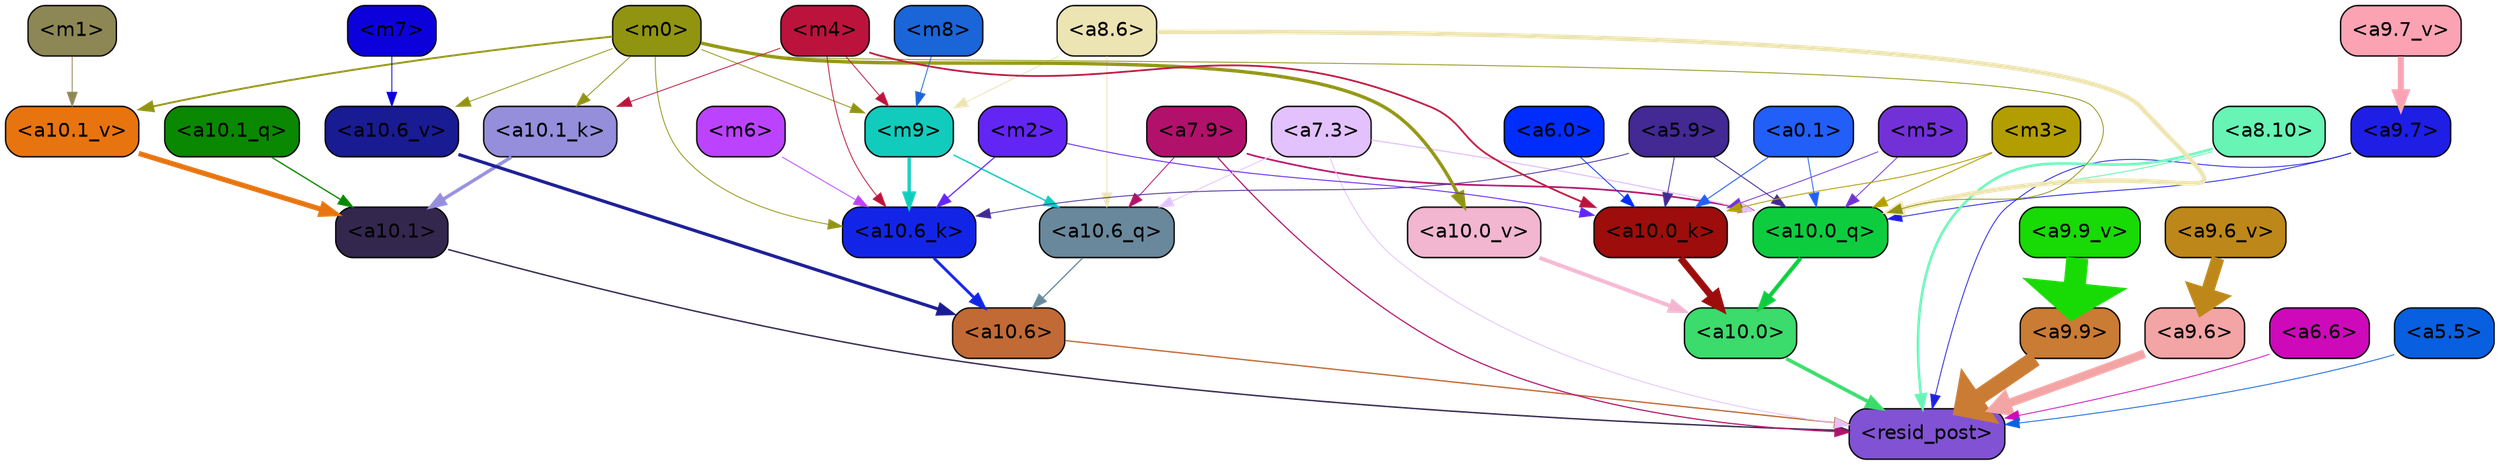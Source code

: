strict digraph "" {
	graph [bgcolor=transparent,
		layout=dot,
		overlap=false,
		splines=true
	];
	"<a10.6>"	[color=black,
		fillcolor="#c16a36",
		fontname=Helvetica,
		shape=box,
		style="filled, rounded"];
	"<resid_post>"	[color=black,
		fillcolor="#8152d4",
		fontname=Helvetica,
		shape=box,
		style="filled, rounded"];
	"<a10.6>" -> "<resid_post>"	[color="#c16a36",
		penwidth=0.9498605728149414];
	"<a10.1>"	[color=black,
		fillcolor="#33274e",
		fontname=Helvetica,
		shape=box,
		style="filled, rounded"];
	"<a10.1>" -> "<resid_post>"	[color="#33274e",
		penwidth=1.0084514617919922];
	"<a10.0>"	[color=black,
		fillcolor="#3bdb6c",
		fontname=Helvetica,
		shape=box,
		style="filled, rounded"];
	"<a10.0>" -> "<resid_post>"	[color="#3bdb6c",
		penwidth=2.5814952850341797];
	"<a9.9>"	[color=black,
		fillcolor="#ca7b34",
		fontname=Helvetica,
		shape=box,
		style="filled, rounded"];
	"<a9.9>" -> "<resid_post>"	[color="#ca7b34",
		penwidth=11.610888481140137];
	"<a9.7>"	[color=black,
		fillcolor="#1e1ee5",
		fontname=Helvetica,
		shape=box,
		style="filled, rounded"];
	"<a9.7>" -> "<resid_post>"	[color="#1e1ee5",
		penwidth=0.6];
	"<a10.0_q>"	[color=black,
		fillcolor="#0dcd3f",
		fontname=Helvetica,
		shape=box,
		style="filled, rounded"];
	"<a9.7>" -> "<a10.0_q>"	[color="#1e1ee5",
		penwidth=0.6];
	"<a9.6>"	[color=black,
		fillcolor="#f3a4a5",
		fontname=Helvetica,
		shape=box,
		style="filled, rounded"];
	"<a9.6>" -> "<resid_post>"	[color="#f3a4a5",
		penwidth=6.121421813964844];
	"<a8.10>"	[color=black,
		fillcolor="#67f4b5",
		fontname=Helvetica,
		shape=box,
		style="filled, rounded"];
	"<a8.10>" -> "<resid_post>"	[color="#67f4b5",
		penwidth=1.7841739654541016];
	"<a8.10>" -> "<a10.0_q>"	[color="#67f4b5",
		penwidth=0.6612663269042969];
	"<a7.9>"	[color=black,
		fillcolor="#b2116b",
		fontname=Helvetica,
		shape=box,
		style="filled, rounded"];
	"<a7.9>" -> "<resid_post>"	[color="#b2116b",
		penwidth=0.8109169006347656];
	"<a10.6_q>"	[color=black,
		fillcolor="#69889c",
		fontname=Helvetica,
		shape=box,
		style="filled, rounded"];
	"<a7.9>" -> "<a10.6_q>"	[color="#b2116b",
		penwidth=0.6];
	"<a7.9>" -> "<a10.0_q>"	[color="#b2116b",
		penwidth=1.19378662109375];
	"<a7.3>"	[color=black,
		fillcolor="#e3c1fd",
		fontname=Helvetica,
		shape=box,
		style="filled, rounded"];
	"<a7.3>" -> "<resid_post>"	[color="#e3c1fd",
		penwidth=0.6];
	"<a7.3>" -> "<a10.6_q>"	[color="#e3c1fd",
		penwidth=0.6];
	"<a7.3>" -> "<a10.0_q>"	[color="#e3c1fd",
		penwidth=0.8208656311035156];
	"<a6.6>"	[color=black,
		fillcolor="#ce09ba",
		fontname=Helvetica,
		shape=box,
		style="filled, rounded"];
	"<a6.6>" -> "<resid_post>"	[color="#ce09ba",
		penwidth=0.6];
	"<a5.5>"	[color=black,
		fillcolor="#085fdf",
		fontname=Helvetica,
		shape=box,
		style="filled, rounded"];
	"<a5.5>" -> "<resid_post>"	[color="#085fdf",
		penwidth=0.6];
	"<a10.6_q>" -> "<a10.6>"	[color="#69889c",
		penwidth=0.9244728088378906];
	"<a10.1_q>"	[color=black,
		fillcolor="#0a8802",
		fontname=Helvetica,
		shape=box,
		style="filled, rounded"];
	"<a10.1_q>" -> "<a10.1>"	[color="#0a8802",
		penwidth=0.9268798828125];
	"<a10.0_q>" -> "<a10.0>"	[color="#0dcd3f",
		penwidth=2.905670166015625];
	"<a10.6_k>"	[color=black,
		fillcolor="#1225e6",
		fontname=Helvetica,
		shape=box,
		style="filled, rounded"];
	"<a10.6_k>" -> "<a10.6>"	[color="#1225e6",
		penwidth=2.0319366455078125];
	"<a10.1_k>"	[color=black,
		fillcolor="#958edb",
		fontname=Helvetica,
		shape=box,
		style="filled, rounded"];
	"<a10.1_k>" -> "<a10.1>"	[color="#958edb",
		penwidth=2.4037628173828125];
	"<a10.0_k>"	[color=black,
		fillcolor="#9c0d0b",
		fontname=Helvetica,
		shape=box,
		style="filled, rounded"];
	"<a10.0_k>" -> "<a10.0>"	[color="#9c0d0b",
		penwidth=4.9319305419921875];
	"<a10.6_v>"	[color=black,
		fillcolor="#191b92",
		fontname=Helvetica,
		shape=box,
		style="filled, rounded"];
	"<a10.6_v>" -> "<a10.6>"	[color="#191b92",
		penwidth=2.290935516357422];
	"<a10.1_v>"	[color=black,
		fillcolor="#e7740f",
		fontname=Helvetica,
		shape=box,
		style="filled, rounded"];
	"<a10.1_v>" -> "<a10.1>"	[color="#e7740f",
		penwidth=3.6398468017578125];
	"<a10.0_v>"	[color=black,
		fillcolor="#f2b6d0",
		fontname=Helvetica,
		shape=box,
		style="filled, rounded"];
	"<a10.0_v>" -> "<a10.0>"	[color="#f2b6d0",
		penwidth=2.7666168212890625];
	"<m9>"	[color=black,
		fillcolor="#11ccbc",
		fontname=Helvetica,
		shape=box,
		style="filled, rounded"];
	"<m9>" -> "<a10.6_q>"	[color="#11ccbc",
		penwidth=1.0384025573730469];
	"<m9>" -> "<a10.6_k>"	[color="#11ccbc",
		penwidth=2.371124267578125];
	"<a8.6>"	[color=black,
		fillcolor="#ede4b3",
		fontname=Helvetica,
		shape=box,
		style="filled, rounded"];
	"<a8.6>" -> "<a10.6_q>"	[color="#ede4b3",
		penwidth=0.6];
	"<a8.6>" -> "<a10.0_q>"	[color="#ede4b3",
		penwidth=3.1841888427734375];
	"<a8.6>" -> "<m9>"	[color="#ede4b3",
		penwidth=0.6];
	"<m5>"	[color=black,
		fillcolor="#7231d7",
		fontname=Helvetica,
		shape=box,
		style="filled, rounded"];
	"<m5>" -> "<a10.0_q>"	[color="#7231d7",
		penwidth=0.6];
	"<m5>" -> "<a10.0_k>"	[color="#7231d7",
		penwidth=0.6];
	"<a5.9>"	[color=black,
		fillcolor="#422993",
		fontname=Helvetica,
		shape=box,
		style="filled, rounded"];
	"<a5.9>" -> "<a10.0_q>"	[color="#422993",
		penwidth=0.6463394165039062];
	"<a5.9>" -> "<a10.6_k>"	[color="#422993",
		penwidth=0.6];
	"<a5.9>" -> "<a10.0_k>"	[color="#422993",
		penwidth=0.6];
	"<m3>"	[color=black,
		fillcolor="#b29e00",
		fontname=Helvetica,
		shape=box,
		style="filled, rounded"];
	"<m3>" -> "<a10.0_q>"	[color="#b29e00",
		penwidth=0.6597442626953125];
	"<m3>" -> "<a10.0_k>"	[color="#b29e00",
		penwidth=0.6506614685058594];
	"<m0>"	[color=black,
		fillcolor="#919411",
		fontname=Helvetica,
		shape=box,
		style="filled, rounded"];
	"<m0>" -> "<a10.0_q>"	[color="#919411",
		penwidth=0.6];
	"<m0>" -> "<a10.6_k>"	[color="#919411",
		penwidth=0.6];
	"<m0>" -> "<a10.1_k>"	[color="#919411",
		penwidth=0.6];
	"<m0>" -> "<a10.6_v>"	[color="#919411",
		penwidth=0.6];
	"<m0>" -> "<a10.1_v>"	[color="#919411",
		penwidth=1.3360328674316406];
	"<m0>" -> "<a10.0_v>"	[color="#919411",
		penwidth=2.4083595275878906];
	"<m0>" -> "<m9>"	[color="#919411",
		penwidth=0.6];
	"<a0.1>"	[color=black,
		fillcolor="#225ef8",
		fontname=Helvetica,
		shape=box,
		style="filled, rounded"];
	"<a0.1>" -> "<a10.0_q>"	[color="#225ef8",
		penwidth=0.6];
	"<a0.1>" -> "<a10.0_k>"	[color="#225ef8",
		penwidth=0.6768684387207031];
	"<m6>"	[color=black,
		fillcolor="#bc43fe",
		fontname=Helvetica,
		shape=box,
		style="filled, rounded"];
	"<m6>" -> "<a10.6_k>"	[color="#bc43fe",
		penwidth=0.6];
	"<m4>"	[color=black,
		fillcolor="#bb133c",
		fontname=Helvetica,
		shape=box,
		style="filled, rounded"];
	"<m4>" -> "<a10.6_k>"	[color="#bb133c",
		penwidth=0.6];
	"<m4>" -> "<a10.1_k>"	[color="#bb133c",
		penwidth=0.6];
	"<m4>" -> "<a10.0_k>"	[color="#bb133c",
		penwidth=1.230804443359375];
	"<m4>" -> "<m9>"	[color="#bb133c",
		penwidth=0.6];
	"<m2>"	[color=black,
		fillcolor="#6325f4",
		fontname=Helvetica,
		shape=box,
		style="filled, rounded"];
	"<m2>" -> "<a10.6_k>"	[color="#6325f4",
		penwidth=0.8380241394042969];
	"<m2>" -> "<a10.0_k>"	[color="#6325f4",
		penwidth=0.6622200012207031];
	"<a6.0>"	[color=black,
		fillcolor="#002dfc",
		fontname=Helvetica,
		shape=box,
		style="filled, rounded"];
	"<a6.0>" -> "<a10.0_k>"	[color="#002dfc",
		penwidth=0.6];
	"<m7>"	[color=black,
		fillcolor="#0c01da",
		fontname=Helvetica,
		shape=box,
		style="filled, rounded"];
	"<m7>" -> "<a10.6_v>"	[color="#0c01da",
		penwidth=0.6];
	"<m1>"	[color=black,
		fillcolor="#8d8755",
		fontname=Helvetica,
		shape=box,
		style="filled, rounded"];
	"<m1>" -> "<a10.1_v>"	[color="#8d8755",
		penwidth=0.6];
	"<m8>"	[color=black,
		fillcolor="#1a65d7",
		fontname=Helvetica,
		shape=box,
		style="filled, rounded"];
	"<m8>" -> "<m9>"	[color="#1a65d7",
		penwidth=0.6];
	"<a9.9_v>"	[color=black,
		fillcolor="#18da04",
		fontname=Helvetica,
		shape=box,
		style="filled, rounded"];
	"<a9.9_v>" -> "<a9.9>"	[color="#18da04",
		penwidth=15.728643417358398];
	"<a9.7_v>"	[color=black,
		fillcolor="#fba3b3",
		fontname=Helvetica,
		shape=box,
		style="filled, rounded"];
	"<a9.7_v>" -> "<a9.7>"	[color="#fba3b3",
		penwidth=4.305488586425781];
	"<a9.6_v>"	[color=black,
		fillcolor="#bd8819",
		fontname=Helvetica,
		shape=box,
		style="filled, rounded"];
	"<a9.6_v>" -> "<a9.6>"	[color="#bd8819",
		penwidth=9.212547302246094];
}
